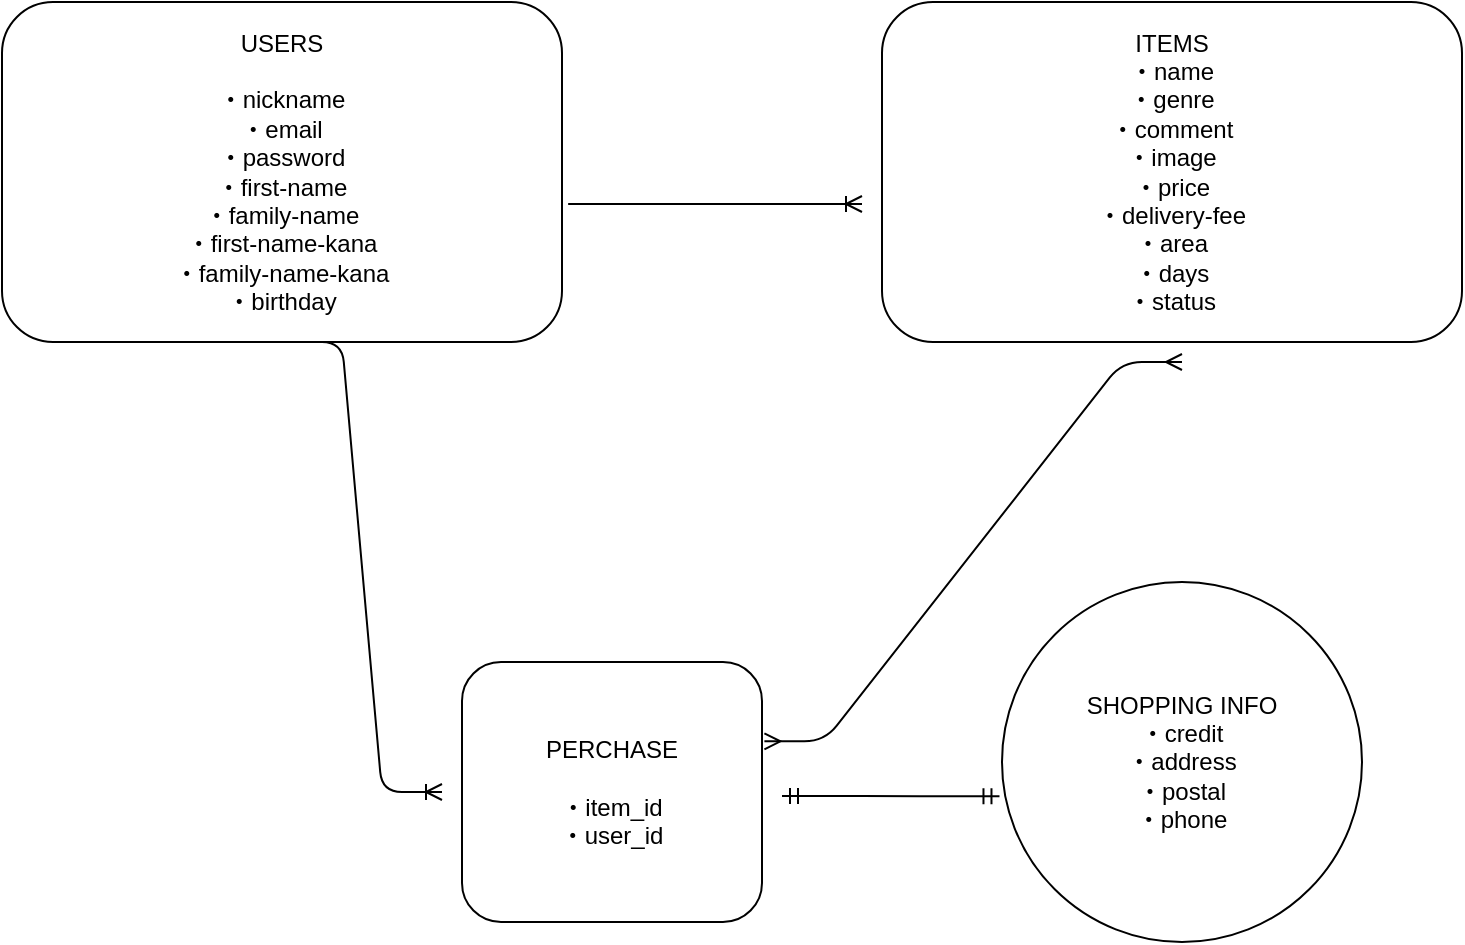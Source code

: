 <mxfile version="13.6.5" type="github"><diagram id="AoNem2AF0D_MYnbLqUQu" name="Page-1"><mxGraphModel dx="988" dy="512" grid="1" gridSize="10" guides="1" tooltips="1" connect="1" arrows="1" fold="1" page="1" pageScale="1" pageWidth="827" pageHeight="1169" math="0" shadow="0"><root><mxCell id="0"/><mxCell id="1" parent="0"/><mxCell id="hVk_ws01pRZrgxQy3n6z-1" value="ITEMS&lt;br&gt;・name&lt;br&gt;・genre&lt;br&gt;・comment&lt;br&gt;・image&lt;br&gt;・price&lt;br&gt;・delivery-fee&lt;br&gt;・area&lt;br&gt;・days&lt;br&gt;・status" style="rounded=1;whiteSpace=wrap;html=1;" vertex="1" parent="1"><mxGeometry x="530" y="60" width="290" height="170" as="geometry"/></mxCell><mxCell id="hVk_ws01pRZrgxQy3n6z-2" value="USERS&lt;br&gt;&lt;br&gt;・nickname&lt;br&gt;・email&lt;br&gt;・password&lt;br&gt;・first-name&lt;br&gt;・family-name&lt;br&gt;・first-name-kana&lt;br&gt;・family-name-kana&lt;br&gt;・birthday" style="rounded=1;whiteSpace=wrap;html=1;" vertex="1" parent="1"><mxGeometry x="90" y="60" width="280" height="170" as="geometry"/></mxCell><mxCell id="hVk_ws01pRZrgxQy3n6z-3" value="SHOPPING INFO&lt;br&gt;・credit&lt;br&gt;・address&lt;br&gt;・postal&lt;br&gt;・phone" style="ellipse;whiteSpace=wrap;html=1;aspect=fixed;" vertex="1" parent="1"><mxGeometry x="590" y="350" width="180" height="180" as="geometry"/></mxCell><mxCell id="hVk_ws01pRZrgxQy3n6z-6" value="PERCHASE&lt;br&gt;&lt;br&gt;・item_id&lt;br&gt;・user_id" style="rounded=1;whiteSpace=wrap;html=1;" vertex="1" parent="1"><mxGeometry x="320" y="390" width="150" height="130" as="geometry"/></mxCell><mxCell id="hVk_ws01pRZrgxQy3n6z-11" value="" style="edgeStyle=entityRelationEdgeStyle;fontSize=12;html=1;endArrow=ERoneToMany;exitX=1.011;exitY=0.594;exitDx=0;exitDy=0;exitPerimeter=0;" edge="1" parent="1" source="hVk_ws01pRZrgxQy3n6z-2"><mxGeometry width="100" height="100" relative="1" as="geometry"><mxPoint x="390" y="195" as="sourcePoint"/><mxPoint x="520" y="161" as="targetPoint"/></mxGeometry></mxCell><mxCell id="hVk_ws01pRZrgxQy3n6z-12" value="" style="edgeStyle=entityRelationEdgeStyle;fontSize=12;html=1;endArrow=ERmandOne;startArrow=ERmandOne;entryX=-0.007;entryY=0.595;entryDx=0;entryDy=0;entryPerimeter=0;" edge="1" parent="1" target="hVk_ws01pRZrgxQy3n6z-3"><mxGeometry width="100" height="100" relative="1" as="geometry"><mxPoint x="480" y="457" as="sourcePoint"/><mxPoint x="570" y="360" as="targetPoint"/></mxGeometry></mxCell><mxCell id="hVk_ws01pRZrgxQy3n6z-13" value="" style="edgeStyle=entityRelationEdgeStyle;fontSize=12;html=1;endArrow=ERoneToMany;exitX=0.5;exitY=1;exitDx=0;exitDy=0;" edge="1" parent="1" source="hVk_ws01pRZrgxQy3n6z-2"><mxGeometry width="100" height="100" relative="1" as="geometry"><mxPoint x="220" y="330" as="sourcePoint"/><mxPoint x="310" y="455" as="targetPoint"/></mxGeometry></mxCell><mxCell id="hVk_ws01pRZrgxQy3n6z-14" value="" style="edgeStyle=entityRelationEdgeStyle;fontSize=12;html=1;endArrow=ERmany;startArrow=ERmany;exitX=1.008;exitY=0.305;exitDx=0;exitDy=0;exitPerimeter=0;" edge="1" parent="1" source="hVk_ws01pRZrgxQy3n6z-6"><mxGeometry width="100" height="100" relative="1" as="geometry"><mxPoint x="470" y="330" as="sourcePoint"/><mxPoint x="680" y="240" as="targetPoint"/></mxGeometry></mxCell></root></mxGraphModel></diagram></mxfile>